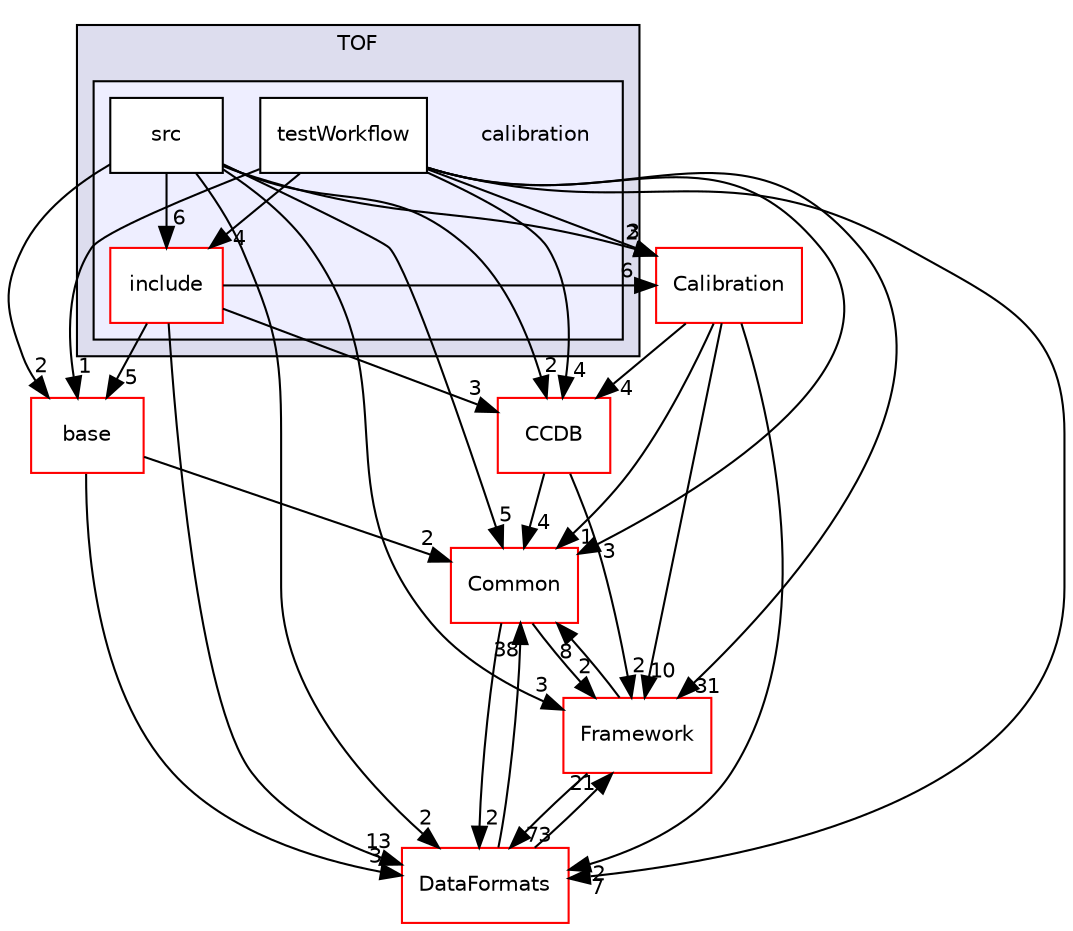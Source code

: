 digraph "/home/travis/build/AliceO2Group/AliceO2/Detectors/TOF/calibration" {
  bgcolor=transparent;
  compound=true
  node [ fontsize="10", fontname="Helvetica"];
  edge [ labelfontsize="10", labelfontname="Helvetica"];
  subgraph clusterdir_577c839d346a264df4e9e588ca2a45dd {
    graph [ bgcolor="#ddddee", pencolor="black", label="TOF" fontname="Helvetica", fontsize="10", URL="dir_577c839d346a264df4e9e588ca2a45dd.html"]
  subgraph clusterdir_7559d374f7e4089a12282edb4b89411f {
    graph [ bgcolor="#eeeeff", pencolor="black", label="" URL="dir_7559d374f7e4089a12282edb4b89411f.html"];
    dir_7559d374f7e4089a12282edb4b89411f [shape=plaintext label="calibration"];
    dir_9078f90efc926eafcab862e600c211ca [shape=box label="include" color="red" fillcolor="white" style="filled" URL="dir_9078f90efc926eafcab862e600c211ca.html"];
    dir_433e21cb2528786b2d3a126cc8ab6bdb [shape=box label="src" color="black" fillcolor="white" style="filled" URL="dir_433e21cb2528786b2d3a126cc8ab6bdb.html"];
    dir_f872b87dddbe94f74ec16a3407fe963d [shape=box label="testWorkflow" color="black" fillcolor="white" style="filled" URL="dir_f872b87dddbe94f74ec16a3407fe963d.html"];
  }
  }
  dir_2f1defcce8b8bdfe202c8bfd41228d47 [shape=box label="Calibration" color="red" URL="dir_2f1defcce8b8bdfe202c8bfd41228d47.html"];
  dir_4ab6b4cc6a7edbff49100e9123df213f [shape=box label="Common" color="red" URL="dir_4ab6b4cc6a7edbff49100e9123df213f.html"];
  dir_6af676bf18881990e4083e191d0e63e0 [shape=box label="CCDB" color="red" URL="dir_6af676bf18881990e4083e191d0e63e0.html"];
  dir_0189f3ad6abecd72f822a0c3914f12b2 [shape=box label="base" color="red" URL="dir_0189f3ad6abecd72f822a0c3914f12b2.html"];
  dir_bcbb2cf9a3d3d83e5515c82071a07177 [shape=box label="Framework" color="red" URL="dir_bcbb2cf9a3d3d83e5515c82071a07177.html"];
  dir_2171f7ec022c5423887b07c69b2f5b48 [shape=box label="DataFormats" color="red" URL="dir_2171f7ec022c5423887b07c69b2f5b48.html"];
  dir_f872b87dddbe94f74ec16a3407fe963d->dir_2f1defcce8b8bdfe202c8bfd41228d47 [headlabel="3", labeldistance=1.5 headhref="dir_000649_000050.html"];
  dir_f872b87dddbe94f74ec16a3407fe963d->dir_4ab6b4cc6a7edbff49100e9123df213f [headlabel="3", labeldistance=1.5 headhref="dir_000649_000036.html"];
  dir_f872b87dddbe94f74ec16a3407fe963d->dir_6af676bf18881990e4083e191d0e63e0 [headlabel="4", labeldistance=1.5 headhref="dir_000649_000028.html"];
  dir_f872b87dddbe94f74ec16a3407fe963d->dir_9078f90efc926eafcab862e600c211ca [headlabel="4", labeldistance=1.5 headhref="dir_000649_000646.html"];
  dir_f872b87dddbe94f74ec16a3407fe963d->dir_0189f3ad6abecd72f822a0c3914f12b2 [headlabel="1", labeldistance=1.5 headhref="dir_000649_000151.html"];
  dir_f872b87dddbe94f74ec16a3407fe963d->dir_bcbb2cf9a3d3d83e5515c82071a07177 [headlabel="31", labeldistance=1.5 headhref="dir_000649_000063.html"];
  dir_f872b87dddbe94f74ec16a3407fe963d->dir_2171f7ec022c5423887b07c69b2f5b48 [headlabel="7", labeldistance=1.5 headhref="dir_000649_000090.html"];
  dir_2f1defcce8b8bdfe202c8bfd41228d47->dir_4ab6b4cc6a7edbff49100e9123df213f [headlabel="1", labeldistance=1.5 headhref="dir_000050_000036.html"];
  dir_2f1defcce8b8bdfe202c8bfd41228d47->dir_6af676bf18881990e4083e191d0e63e0 [headlabel="4", labeldistance=1.5 headhref="dir_000050_000028.html"];
  dir_2f1defcce8b8bdfe202c8bfd41228d47->dir_bcbb2cf9a3d3d83e5515c82071a07177 [headlabel="10", labeldistance=1.5 headhref="dir_000050_000063.html"];
  dir_2f1defcce8b8bdfe202c8bfd41228d47->dir_2171f7ec022c5423887b07c69b2f5b48 [headlabel="2", labeldistance=1.5 headhref="dir_000050_000090.html"];
  dir_4ab6b4cc6a7edbff49100e9123df213f->dir_bcbb2cf9a3d3d83e5515c82071a07177 [headlabel="2", labeldistance=1.5 headhref="dir_000036_000063.html"];
  dir_4ab6b4cc6a7edbff49100e9123df213f->dir_2171f7ec022c5423887b07c69b2f5b48 [headlabel="2", labeldistance=1.5 headhref="dir_000036_000090.html"];
  dir_6af676bf18881990e4083e191d0e63e0->dir_4ab6b4cc6a7edbff49100e9123df213f [headlabel="4", labeldistance=1.5 headhref="dir_000028_000036.html"];
  dir_6af676bf18881990e4083e191d0e63e0->dir_bcbb2cf9a3d3d83e5515c82071a07177 [headlabel="2", labeldistance=1.5 headhref="dir_000028_000063.html"];
  dir_9078f90efc926eafcab862e600c211ca->dir_2f1defcce8b8bdfe202c8bfd41228d47 [headlabel="6", labeldistance=1.5 headhref="dir_000646_000050.html"];
  dir_9078f90efc926eafcab862e600c211ca->dir_6af676bf18881990e4083e191d0e63e0 [headlabel="3", labeldistance=1.5 headhref="dir_000646_000028.html"];
  dir_9078f90efc926eafcab862e600c211ca->dir_0189f3ad6abecd72f822a0c3914f12b2 [headlabel="5", labeldistance=1.5 headhref="dir_000646_000151.html"];
  dir_9078f90efc926eafcab862e600c211ca->dir_2171f7ec022c5423887b07c69b2f5b48 [headlabel="13", labeldistance=1.5 headhref="dir_000646_000090.html"];
  dir_0189f3ad6abecd72f822a0c3914f12b2->dir_4ab6b4cc6a7edbff49100e9123df213f [headlabel="2", labeldistance=1.5 headhref="dir_000151_000036.html"];
  dir_0189f3ad6abecd72f822a0c3914f12b2->dir_2171f7ec022c5423887b07c69b2f5b48 [headlabel="3", labeldistance=1.5 headhref="dir_000151_000090.html"];
  dir_433e21cb2528786b2d3a126cc8ab6bdb->dir_2f1defcce8b8bdfe202c8bfd41228d47 [headlabel="2", labeldistance=1.5 headhref="dir_000648_000050.html"];
  dir_433e21cb2528786b2d3a126cc8ab6bdb->dir_4ab6b4cc6a7edbff49100e9123df213f [headlabel="5", labeldistance=1.5 headhref="dir_000648_000036.html"];
  dir_433e21cb2528786b2d3a126cc8ab6bdb->dir_6af676bf18881990e4083e191d0e63e0 [headlabel="2", labeldistance=1.5 headhref="dir_000648_000028.html"];
  dir_433e21cb2528786b2d3a126cc8ab6bdb->dir_9078f90efc926eafcab862e600c211ca [headlabel="6", labeldistance=1.5 headhref="dir_000648_000646.html"];
  dir_433e21cb2528786b2d3a126cc8ab6bdb->dir_0189f3ad6abecd72f822a0c3914f12b2 [headlabel="2", labeldistance=1.5 headhref="dir_000648_000151.html"];
  dir_433e21cb2528786b2d3a126cc8ab6bdb->dir_bcbb2cf9a3d3d83e5515c82071a07177 [headlabel="3", labeldistance=1.5 headhref="dir_000648_000063.html"];
  dir_433e21cb2528786b2d3a126cc8ab6bdb->dir_2171f7ec022c5423887b07c69b2f5b48 [headlabel="2", labeldistance=1.5 headhref="dir_000648_000090.html"];
  dir_bcbb2cf9a3d3d83e5515c82071a07177->dir_4ab6b4cc6a7edbff49100e9123df213f [headlabel="8", labeldistance=1.5 headhref="dir_000063_000036.html"];
  dir_bcbb2cf9a3d3d83e5515c82071a07177->dir_2171f7ec022c5423887b07c69b2f5b48 [headlabel="73", labeldistance=1.5 headhref="dir_000063_000090.html"];
  dir_2171f7ec022c5423887b07c69b2f5b48->dir_4ab6b4cc6a7edbff49100e9123df213f [headlabel="38", labeldistance=1.5 headhref="dir_000090_000036.html"];
  dir_2171f7ec022c5423887b07c69b2f5b48->dir_bcbb2cf9a3d3d83e5515c82071a07177 [headlabel="21", labeldistance=1.5 headhref="dir_000090_000063.html"];
}
